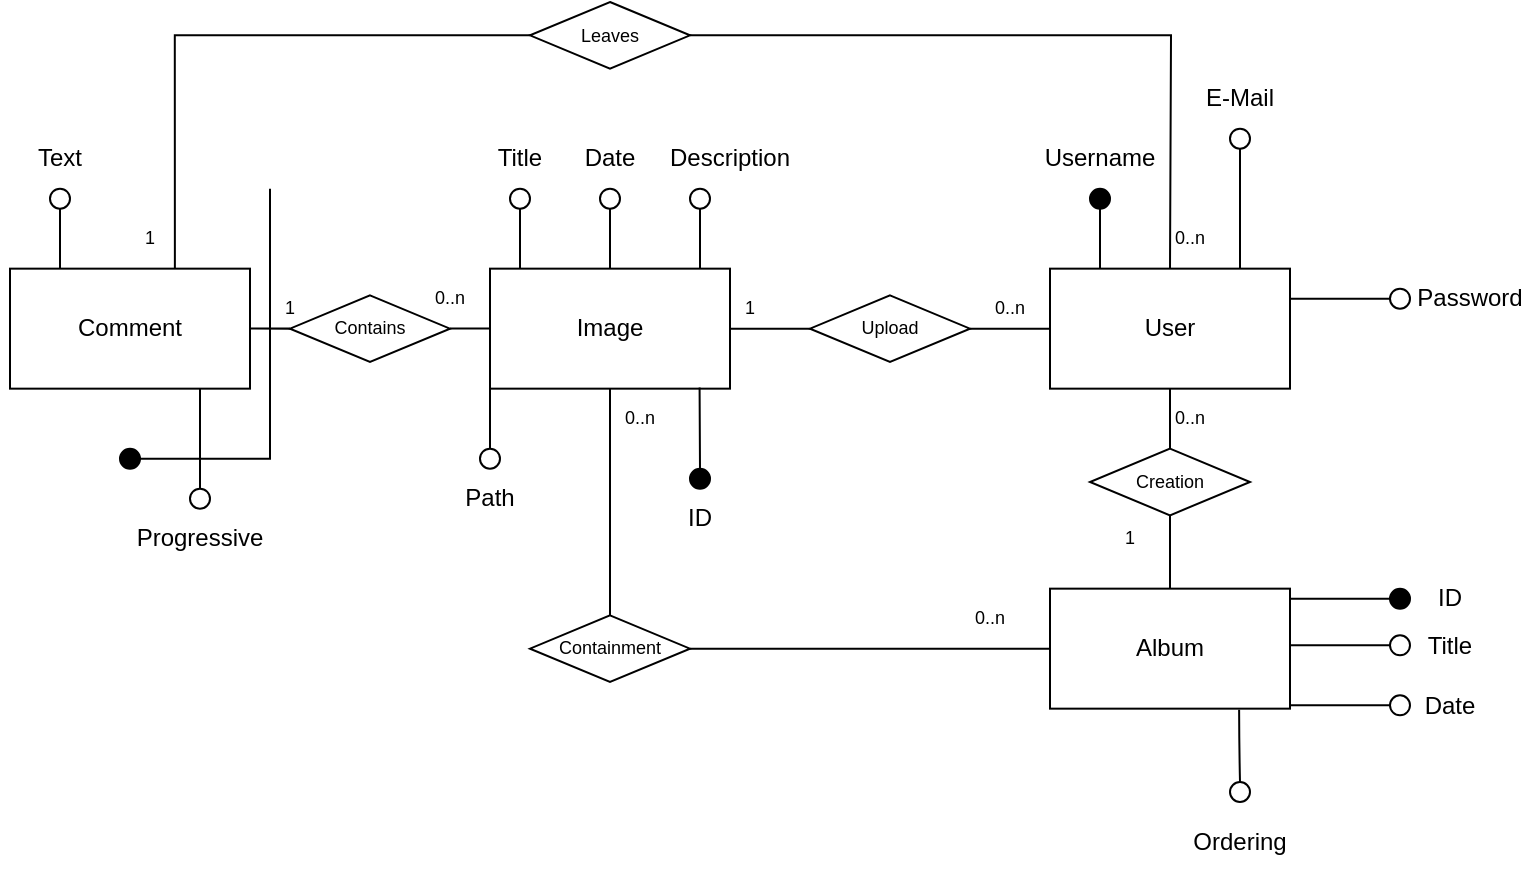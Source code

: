 <mxfile version="16.1.2" type="device"><diagram id="hG178XLcVxC_a6eykRZb" name="Pagina-1"><mxGraphModel dx="1068" dy="156" grid="1" gridSize="10" guides="1" tooltips="1" connect="1" arrows="1" fold="1" page="1" pageScale="1" pageWidth="827" pageHeight="1169" math="0" shadow="0"><root><mxCell id="0"/><mxCell id="1" parent="0"/><mxCell id="zIV7GY2AXP44-eK1_qLN-18" style="edgeStyle=orthogonalEdgeStyle;rounded=0;orthogonalLoop=1;jettySize=auto;html=1;entryX=0;entryY=0.5;entryDx=0;entryDy=0;endArrow=none;endFill=0;" parent="1" source="zIV7GY2AXP44-eK1_qLN-1" target="zIV7GY2AXP44-eK1_qLN-17" edge="1"><mxGeometry relative="1" as="geometry"/></mxCell><mxCell id="zIV7GY2AXP44-eK1_qLN-50" style="edgeStyle=orthogonalEdgeStyle;rounded=0;orthogonalLoop=1;jettySize=auto;html=1;entryX=1.035;entryY=0.497;entryDx=0;entryDy=0;entryPerimeter=0;fontSize=12;endArrow=none;endFill=0;" parent="1" source="zIV7GY2AXP44-eK1_qLN-1" target="zIV7GY2AXP44-eK1_qLN-48" edge="1"><mxGeometry relative="1" as="geometry"/></mxCell><mxCell id="zIV7GY2AXP44-eK1_qLN-1" value="Image" style="whiteSpace=wrap;html=1;" parent="1" vertex="1"><mxGeometry x="185" y="313.33" width="120" height="60" as="geometry"/></mxCell><mxCell id="zIV7GY2AXP44-eK1_qLN-2" value="User" style="whiteSpace=wrap;html=1;" parent="1" vertex="1"><mxGeometry x="465" y="313.33" width="120" height="60" as="geometry"/></mxCell><mxCell id="zIV7GY2AXP44-eK1_qLN-3" value="" style="ellipse;whiteSpace=wrap;html=1;aspect=fixed;fillColor=none;" parent="1" vertex="1"><mxGeometry x="195" y="273.33" width="10" height="10" as="geometry"/></mxCell><mxCell id="zIV7GY2AXP44-eK1_qLN-4" value="" style="endArrow=none;html=1;entryX=0.5;entryY=1;entryDx=0;entryDy=0;rounded=0;" parent="1" target="zIV7GY2AXP44-eK1_qLN-3" edge="1"><mxGeometry width="50" height="50" relative="1" as="geometry"><mxPoint x="200" y="313.33" as="sourcePoint"/><mxPoint x="390.62" y="263.33" as="targetPoint"/></mxGeometry></mxCell><mxCell id="zIV7GY2AXP44-eK1_qLN-5" value="Title" style="text;html=1;strokeColor=none;fillColor=none;align=center;verticalAlign=middle;whiteSpace=wrap;rounded=0;" parent="1" vertex="1"><mxGeometry x="170" y="243.33" width="60" height="30" as="geometry"/></mxCell><mxCell id="zIV7GY2AXP44-eK1_qLN-6" value="" style="ellipse;whiteSpace=wrap;html=1;aspect=fixed;fillColor=none;" parent="1" vertex="1"><mxGeometry x="240" y="273.33" width="10" height="10" as="geometry"/></mxCell><mxCell id="zIV7GY2AXP44-eK1_qLN-7" value="" style="endArrow=none;html=1;entryX=0.5;entryY=1;entryDx=0;entryDy=0;rounded=0;" parent="1" target="zIV7GY2AXP44-eK1_qLN-6" edge="1"><mxGeometry width="50" height="50" relative="1" as="geometry"><mxPoint x="245" y="313.33" as="sourcePoint"/><mxPoint x="435.62" y="263.33" as="targetPoint"/></mxGeometry></mxCell><mxCell id="zIV7GY2AXP44-eK1_qLN-8" value="Date" style="text;html=1;strokeColor=none;fillColor=none;align=center;verticalAlign=middle;whiteSpace=wrap;rounded=0;" parent="1" vertex="1"><mxGeometry x="215" y="243.33" width="60" height="30" as="geometry"/></mxCell><mxCell id="zIV7GY2AXP44-eK1_qLN-9" value="" style="ellipse;whiteSpace=wrap;html=1;aspect=fixed;fillColor=none;" parent="1" vertex="1"><mxGeometry x="285" y="273.33" width="10" height="10" as="geometry"/></mxCell><mxCell id="zIV7GY2AXP44-eK1_qLN-10" value="" style="endArrow=none;html=1;entryX=0.5;entryY=1;entryDx=0;entryDy=0;rounded=0;" parent="1" target="zIV7GY2AXP44-eK1_qLN-9" edge="1"><mxGeometry width="50" height="50" relative="1" as="geometry"><mxPoint x="290" y="313.33" as="sourcePoint"/><mxPoint x="480.62" y="263.33" as="targetPoint"/></mxGeometry></mxCell><mxCell id="zIV7GY2AXP44-eK1_qLN-11" value="Description" style="text;html=1;strokeColor=none;fillColor=none;align=center;verticalAlign=middle;whiteSpace=wrap;rounded=0;" parent="1" vertex="1"><mxGeometry x="275" y="243.33" width="60" height="30" as="geometry"/></mxCell><mxCell id="zIV7GY2AXP44-eK1_qLN-14" value="Path" style="text;html=1;strokeColor=none;fillColor=none;align=center;verticalAlign=middle;whiteSpace=wrap;rounded=0;" parent="1" vertex="1"><mxGeometry x="155" y="413.33" width="60" height="30" as="geometry"/></mxCell><mxCell id="zIV7GY2AXP44-eK1_qLN-19" style="edgeStyle=orthogonalEdgeStyle;rounded=0;orthogonalLoop=1;jettySize=auto;html=1;entryX=0;entryY=0.5;entryDx=0;entryDy=0;endArrow=none;endFill=0;" parent="1" source="zIV7GY2AXP44-eK1_qLN-17" target="zIV7GY2AXP44-eK1_qLN-2" edge="1"><mxGeometry relative="1" as="geometry"/></mxCell><mxCell id="zIV7GY2AXP44-eK1_qLN-17" value="Upload" style="rhombus;whiteSpace=wrap;html=1;fontSize=9;fillColor=none;" parent="1" vertex="1"><mxGeometry x="345" y="326.67" width="80" height="33.33" as="geometry"/></mxCell><mxCell id="zIV7GY2AXP44-eK1_qLN-20" value="0..n" style="text;html=1;strokeColor=none;fillColor=none;align=center;verticalAlign=middle;whiteSpace=wrap;rounded=0;fontSize=9;" parent="1" vertex="1"><mxGeometry x="415" y="318.33" width="60" height="30" as="geometry"/></mxCell><mxCell id="zIV7GY2AXP44-eK1_qLN-21" value="1" style="text;html=1;strokeColor=none;fillColor=none;align=center;verticalAlign=middle;whiteSpace=wrap;rounded=0;fontSize=9;" parent="1" vertex="1"><mxGeometry x="285" y="318.33" width="60" height="30" as="geometry"/></mxCell><mxCell id="zIV7GY2AXP44-eK1_qLN-22" value="Album" style="rounded=0;whiteSpace=wrap;html=1;fontSize=12;" parent="1" vertex="1"><mxGeometry x="465" y="473.33" width="120" height="60" as="geometry"/></mxCell><mxCell id="zIV7GY2AXP44-eK1_qLN-25" style="edgeStyle=orthogonalEdgeStyle;rounded=0;orthogonalLoop=1;jettySize=auto;html=1;entryX=0.5;entryY=0;entryDx=0;entryDy=0;fontSize=9;endArrow=none;endFill=0;" parent="1" source="zIV7GY2AXP44-eK1_qLN-24" target="zIV7GY2AXP44-eK1_qLN-22" edge="1"><mxGeometry relative="1" as="geometry"/></mxCell><mxCell id="zIV7GY2AXP44-eK1_qLN-26" style="edgeStyle=orthogonalEdgeStyle;rounded=0;orthogonalLoop=1;jettySize=auto;html=1;entryX=0.5;entryY=1;entryDx=0;entryDy=0;fontSize=9;endArrow=none;endFill=0;" parent="1" source="zIV7GY2AXP44-eK1_qLN-24" target="zIV7GY2AXP44-eK1_qLN-2" edge="1"><mxGeometry relative="1" as="geometry"/></mxCell><mxCell id="zIV7GY2AXP44-eK1_qLN-24" value="Creation" style="rhombus;whiteSpace=wrap;html=1;fontSize=9;fillColor=none;" parent="1" vertex="1"><mxGeometry x="485" y="403.33" width="80" height="33.33" as="geometry"/></mxCell><mxCell id="zIV7GY2AXP44-eK1_qLN-27" value="0..n" style="text;html=1;strokeColor=none;fillColor=none;align=center;verticalAlign=middle;whiteSpace=wrap;rounded=0;fontSize=9;" parent="1" vertex="1"><mxGeometry x="505" y="373.33" width="60" height="30" as="geometry"/></mxCell><mxCell id="zIV7GY2AXP44-eK1_qLN-28" value="1" style="text;html=1;strokeColor=none;fillColor=none;align=center;verticalAlign=middle;whiteSpace=wrap;rounded=0;fontSize=9;" parent="1" vertex="1"><mxGeometry x="475" y="433.33" width="60" height="30" as="geometry"/></mxCell><mxCell id="zIV7GY2AXP44-eK1_qLN-49" style="edgeStyle=orthogonalEdgeStyle;rounded=0;orthogonalLoop=1;jettySize=auto;html=1;entryX=0;entryY=0.5;entryDx=0;entryDy=0;fontSize=12;endArrow=none;endFill=0;" parent="1" source="zIV7GY2AXP44-eK1_qLN-29" target="zIV7GY2AXP44-eK1_qLN-48" edge="1"><mxGeometry relative="1" as="geometry"/></mxCell><mxCell id="zIV7GY2AXP44-eK1_qLN-29" value="&lt;font style=&quot;font-size: 12px&quot;&gt;Comment&lt;/font&gt;" style="whiteSpace=wrap;html=1;fontSize=9;" parent="1" vertex="1"><mxGeometry x="-55" y="313.33" width="120" height="60" as="geometry"/></mxCell><mxCell id="zIV7GY2AXP44-eK1_qLN-31" style="edgeStyle=orthogonalEdgeStyle;rounded=0;orthogonalLoop=1;jettySize=auto;html=1;entryX=0;entryY=0.5;entryDx=0;entryDy=0;fontSize=12;endArrow=none;endFill=0;" parent="1" source="zIV7GY2AXP44-eK1_qLN-30" target="zIV7GY2AXP44-eK1_qLN-22" edge="1"><mxGeometry relative="1" as="geometry"/></mxCell><mxCell id="zIV7GY2AXP44-eK1_qLN-32" style="edgeStyle=orthogonalEdgeStyle;rounded=0;orthogonalLoop=1;jettySize=auto;html=1;entryX=0.5;entryY=1;entryDx=0;entryDy=0;fontSize=12;endArrow=none;endFill=0;" parent="1" source="zIV7GY2AXP44-eK1_qLN-30" target="zIV7GY2AXP44-eK1_qLN-1" edge="1"><mxGeometry relative="1" as="geometry"/></mxCell><mxCell id="zIV7GY2AXP44-eK1_qLN-30" value="Containment" style="rhombus;whiteSpace=wrap;html=1;fontSize=9;fillColor=none;" parent="1" vertex="1"><mxGeometry x="205" y="486.66" width="80" height="33.33" as="geometry"/></mxCell><mxCell id="zIV7GY2AXP44-eK1_qLN-33" value="0..n" style="text;html=1;strokeColor=none;fillColor=none;align=center;verticalAlign=middle;whiteSpace=wrap;rounded=0;fontSize=9;" parent="1" vertex="1"><mxGeometry x="405" y="473.33" width="60" height="30" as="geometry"/></mxCell><mxCell id="zIV7GY2AXP44-eK1_qLN-34" value="0..n" style="text;html=1;strokeColor=none;fillColor=none;align=center;verticalAlign=middle;whiteSpace=wrap;rounded=0;fontSize=9;" parent="1" vertex="1"><mxGeometry x="230" y="373.33" width="60" height="30" as="geometry"/></mxCell><mxCell id="zIV7GY2AXP44-eK1_qLN-35" value="" style="ellipse;whiteSpace=wrap;html=1;aspect=fixed;fillColor=none;" parent="1" vertex="1"><mxGeometry x="635" y="496.66" width="10" height="10" as="geometry"/></mxCell><mxCell id="zIV7GY2AXP44-eK1_qLN-36" value="" style="endArrow=none;html=1;rounded=0;exitX=1;exitY=0.25;exitDx=0;exitDy=0;entryX=0;entryY=0.5;entryDx=0;entryDy=0;" parent="1" target="zIV7GY2AXP44-eK1_qLN-35" edge="1"><mxGeometry width="50" height="50" relative="1" as="geometry"><mxPoint x="585" y="501.66" as="sourcePoint"/><mxPoint x="635" y="491.66" as="targetPoint"/></mxGeometry></mxCell><mxCell id="zIV7GY2AXP44-eK1_qLN-37" value="Title" style="text;html=1;strokeColor=none;fillColor=none;align=center;verticalAlign=middle;whiteSpace=wrap;rounded=0;" parent="1" vertex="1"><mxGeometry x="635" y="486.66" width="60" height="30" as="geometry"/></mxCell><mxCell id="zIV7GY2AXP44-eK1_qLN-41" value="" style="ellipse;whiteSpace=wrap;html=1;aspect=fixed;fillColor=none;" parent="1" vertex="1"><mxGeometry x="635" y="526.66" width="10" height="10" as="geometry"/></mxCell><mxCell id="zIV7GY2AXP44-eK1_qLN-42" value="" style="endArrow=none;html=1;rounded=0;exitX=1;exitY=0.25;exitDx=0;exitDy=0;entryX=0;entryY=0.5;entryDx=0;entryDy=0;" parent="1" target="zIV7GY2AXP44-eK1_qLN-41" edge="1"><mxGeometry width="50" height="50" relative="1" as="geometry"><mxPoint x="585" y="531.66" as="sourcePoint"/><mxPoint x="635" y="521.66" as="targetPoint"/></mxGeometry></mxCell><mxCell id="zIV7GY2AXP44-eK1_qLN-43" value="Date" style="text;html=1;strokeColor=none;fillColor=none;align=center;verticalAlign=middle;whiteSpace=wrap;rounded=0;" parent="1" vertex="1"><mxGeometry x="635" y="516.66" width="60" height="30" as="geometry"/></mxCell><mxCell id="zIV7GY2AXP44-eK1_qLN-46" value="" style="endArrow=none;html=1;rounded=0;fontSize=12;exitX=0;exitY=1;exitDx=0;exitDy=0;entryX=0.5;entryY=0;entryDx=0;entryDy=0;" parent="1" source="zIV7GY2AXP44-eK1_qLN-1" target="zIV7GY2AXP44-eK1_qLN-89" edge="1"><mxGeometry width="50" height="50" relative="1" as="geometry"><mxPoint x="215" y="373.0" as="sourcePoint"/><mxPoint x="185" y="403.33" as="targetPoint"/></mxGeometry></mxCell><mxCell id="zIV7GY2AXP44-eK1_qLN-48" value="Contains" style="rhombus;whiteSpace=wrap;html=1;fontSize=9;fillColor=none;" parent="1" vertex="1"><mxGeometry x="85" y="326.67" width="80" height="33.33" as="geometry"/></mxCell><mxCell id="zIV7GY2AXP44-eK1_qLN-51" value="" style="ellipse;whiteSpace=wrap;html=1;aspect=fixed;fillColor=none;fontSize=12;" parent="1" vertex="1"><mxGeometry x="-35" y="273.33" width="10" height="10" as="geometry"/></mxCell><mxCell id="zIV7GY2AXP44-eK1_qLN-52" value="" style="endArrow=none;html=1;entryX=0.5;entryY=1;entryDx=0;entryDy=0;rounded=0;fontSize=12;" parent="1" target="zIV7GY2AXP44-eK1_qLN-51" edge="1"><mxGeometry width="50" height="50" relative="1" as="geometry"><mxPoint x="-30" y="313.33" as="sourcePoint"/><mxPoint x="160.62" y="263.33" as="targetPoint"/></mxGeometry></mxCell><mxCell id="zIV7GY2AXP44-eK1_qLN-53" value="Text" style="text;html=1;strokeColor=none;fillColor=none;align=center;verticalAlign=middle;whiteSpace=wrap;rounded=0;fontSize=12;" parent="1" vertex="1"><mxGeometry x="-60" y="243.33" width="60" height="30" as="geometry"/></mxCell><mxCell id="zIV7GY2AXP44-eK1_qLN-54" value="0..n" style="text;html=1;strokeColor=none;fillColor=none;align=center;verticalAlign=middle;whiteSpace=wrap;rounded=0;fontSize=9;" parent="1" vertex="1"><mxGeometry x="135" y="313.33" width="60" height="30" as="geometry"/></mxCell><mxCell id="zIV7GY2AXP44-eK1_qLN-55" value="1" style="text;html=1;strokeColor=none;fillColor=none;align=center;verticalAlign=middle;whiteSpace=wrap;rounded=0;fontSize=9;" parent="1" vertex="1"><mxGeometry x="55" y="318.33" width="60" height="30" as="geometry"/></mxCell><mxCell id="zIV7GY2AXP44-eK1_qLN-58" value="Username" style="text;html=1;strokeColor=none;fillColor=none;align=center;verticalAlign=middle;whiteSpace=wrap;rounded=0;" parent="1" vertex="1"><mxGeometry x="460" y="243.33" width="60" height="30" as="geometry"/></mxCell><mxCell id="zIV7GY2AXP44-eK1_qLN-61" value="" style="ellipse;whiteSpace=wrap;html=1;aspect=fixed;fillColor=#000000;fontSize=12;" parent="1" vertex="1"><mxGeometry x="485" y="273.33" width="10" height="10" as="geometry"/></mxCell><mxCell id="zIV7GY2AXP44-eK1_qLN-62" value="" style="endArrow=none;html=1;entryX=0.5;entryY=1;entryDx=0;entryDy=0;rounded=0;fontSize=12;" parent="1" target="zIV7GY2AXP44-eK1_qLN-61" edge="1"><mxGeometry width="50" height="50" relative="1" as="geometry"><mxPoint x="490" y="313.33" as="sourcePoint"/><mxPoint x="680.62" y="263.33" as="targetPoint"/></mxGeometry></mxCell><mxCell id="zIV7GY2AXP44-eK1_qLN-63" value="" style="ellipse;whiteSpace=wrap;html=1;aspect=fixed;fillColor=none;fontSize=12;" parent="1" vertex="1"><mxGeometry x="555" y="243.33" width="10" height="10" as="geometry"/></mxCell><mxCell id="zIV7GY2AXP44-eK1_qLN-64" value="" style="endArrow=none;html=1;entryX=0.5;entryY=1;entryDx=0;entryDy=0;rounded=0;fontSize=12;" parent="1" target="zIV7GY2AXP44-eK1_qLN-63" edge="1"><mxGeometry width="50" height="50" relative="1" as="geometry"><mxPoint x="560" y="313.33" as="sourcePoint"/><mxPoint x="750.62" y="263.33" as="targetPoint"/></mxGeometry></mxCell><mxCell id="zIV7GY2AXP44-eK1_qLN-65" value="E-Mail" style="text;html=1;strokeColor=none;fillColor=none;align=center;verticalAlign=middle;whiteSpace=wrap;rounded=0;" parent="1" vertex="1"><mxGeometry x="530" y="213.33" width="60" height="30" as="geometry"/></mxCell><mxCell id="zIV7GY2AXP44-eK1_qLN-68" value="Password" style="text;html=1;strokeColor=none;fillColor=none;align=center;verticalAlign=middle;whiteSpace=wrap;rounded=0;" parent="1" vertex="1"><mxGeometry x="645" y="313.33" width="60" height="30" as="geometry"/></mxCell><mxCell id="zIV7GY2AXP44-eK1_qLN-69" value="" style="ellipse;whiteSpace=wrap;html=1;aspect=fixed;fillColor=#000000;fontSize=12;" parent="1" vertex="1"><mxGeometry y="403.33" width="10" height="10" as="geometry"/></mxCell><mxCell id="zIV7GY2AXP44-eK1_qLN-70" value="" style="endArrow=none;html=1;entryX=1;entryY=0.5;entryDx=0;entryDy=0;rounded=0;fontSize=12;" parent="1" target="zIV7GY2AXP44-eK1_qLN-69" edge="1"><mxGeometry width="50" height="50" relative="1" as="geometry"><mxPoint x="75" y="273.33" as="sourcePoint"/><mxPoint x="260.62" y="198.33" as="targetPoint"/><Array as="points"><mxPoint x="75" y="408.33"/></Array></mxGeometry></mxCell><mxCell id="zIV7GY2AXP44-eK1_qLN-71" value="" style="ellipse;whiteSpace=wrap;html=1;aspect=fixed;fillColor=none;fontSize=12;" parent="1" vertex="1"><mxGeometry x="35" y="423.33" width="10" height="10" as="geometry"/></mxCell><mxCell id="zIV7GY2AXP44-eK1_qLN-72" value="" style="endArrow=none;html=1;rounded=0;fontSize=12;exitX=0;exitY=1;exitDx=0;exitDy=0;entryX=0.5;entryY=0;entryDx=0;entryDy=0;" parent="1" target="zIV7GY2AXP44-eK1_qLN-71" edge="1"><mxGeometry width="50" height="50" relative="1" as="geometry"><mxPoint x="40" y="373.33" as="sourcePoint"/><mxPoint x="20" y="393.33" as="targetPoint"/></mxGeometry></mxCell><mxCell id="zIV7GY2AXP44-eK1_qLN-73" value="Progressive" style="text;html=1;strokeColor=none;fillColor=none;align=center;verticalAlign=middle;whiteSpace=wrap;rounded=0;" parent="1" vertex="1"><mxGeometry x="10" y="433.33" width="60" height="30" as="geometry"/></mxCell><mxCell id="zIV7GY2AXP44-eK1_qLN-75" style="edgeStyle=orthogonalEdgeStyle;rounded=0;orthogonalLoop=1;jettySize=auto;html=1;entryX=0.687;entryY=-0.003;entryDx=0;entryDy=0;entryPerimeter=0;fontSize=12;endArrow=none;endFill=0;" parent="1" source="zIV7GY2AXP44-eK1_qLN-74" target="zIV7GY2AXP44-eK1_qLN-29" edge="1"><mxGeometry relative="1" as="geometry"/></mxCell><mxCell id="zIV7GY2AXP44-eK1_qLN-76" style="edgeStyle=orthogonalEdgeStyle;rounded=0;orthogonalLoop=1;jettySize=auto;html=1;fontSize=12;endArrow=none;endFill=0;" parent="1" source="zIV7GY2AXP44-eK1_qLN-74" edge="1"><mxGeometry relative="1" as="geometry"><mxPoint x="525" y="313.33" as="targetPoint"/></mxGeometry></mxCell><mxCell id="zIV7GY2AXP44-eK1_qLN-74" value="Leaves" style="rhombus;whiteSpace=wrap;html=1;fontSize=9;fillColor=none;" parent="1" vertex="1"><mxGeometry x="205" y="180" width="80" height="33.33" as="geometry"/></mxCell><mxCell id="zIV7GY2AXP44-eK1_qLN-77" value="" style="ellipse;whiteSpace=wrap;html=1;aspect=fixed;fillColor=none;" parent="1" vertex="1"><mxGeometry x="635" y="323.33" width="10" height="10" as="geometry"/></mxCell><mxCell id="zIV7GY2AXP44-eK1_qLN-78" value="" style="endArrow=none;html=1;rounded=0;exitX=1;exitY=0.25;exitDx=0;exitDy=0;entryX=0;entryY=0.5;entryDx=0;entryDy=0;" parent="1" target="zIV7GY2AXP44-eK1_qLN-77" edge="1"><mxGeometry width="50" height="50" relative="1" as="geometry"><mxPoint x="585" y="328.33" as="sourcePoint"/><mxPoint x="635" y="318.33" as="targetPoint"/></mxGeometry></mxCell><mxCell id="zIV7GY2AXP44-eK1_qLN-79" value="1" style="text;html=1;strokeColor=none;fillColor=none;align=center;verticalAlign=middle;whiteSpace=wrap;rounded=0;fontSize=9;" parent="1" vertex="1"><mxGeometry x="-15" y="283.33" width="60" height="30" as="geometry"/></mxCell><mxCell id="zIV7GY2AXP44-eK1_qLN-80" value="0..n" style="text;html=1;strokeColor=none;fillColor=none;align=center;verticalAlign=middle;whiteSpace=wrap;rounded=0;fontSize=9;" parent="1" vertex="1"><mxGeometry x="505" y="283.33" width="60" height="30" as="geometry"/></mxCell><mxCell id="zIV7GY2AXP44-eK1_qLN-85" value="" style="endArrow=none;html=1;rounded=0;exitX=1;exitY=0.25;exitDx=0;exitDy=0;entryX=0;entryY=0.5;entryDx=0;entryDy=0;" parent="1" target="zIV7GY2AXP44-eK1_qLN-87" edge="1"><mxGeometry width="50" height="50" relative="1" as="geometry"><mxPoint x="585" y="478.33" as="sourcePoint"/><mxPoint x="635" y="478.33" as="targetPoint"/></mxGeometry></mxCell><mxCell id="zIV7GY2AXP44-eK1_qLN-86" value="ID" style="text;html=1;strokeColor=none;fillColor=none;align=center;verticalAlign=middle;whiteSpace=wrap;rounded=0;" parent="1" vertex="1"><mxGeometry x="650" y="463.33" width="30" height="30" as="geometry"/></mxCell><mxCell id="zIV7GY2AXP44-eK1_qLN-87" value="" style="ellipse;whiteSpace=wrap;html=1;aspect=fixed;fillColor=#000000;fontSize=12;" parent="1" vertex="1"><mxGeometry x="635" y="473.33" width="10" height="10" as="geometry"/></mxCell><mxCell id="zIV7GY2AXP44-eK1_qLN-89" value="" style="ellipse;whiteSpace=wrap;html=1;aspect=fixed;fillColor=none;fontSize=12;" parent="1" vertex="1"><mxGeometry x="180" y="403.33" width="10" height="10" as="geometry"/></mxCell><mxCell id="YG6dceDe8zZHpOcQmEqy-1" value="" style="ellipse;whiteSpace=wrap;html=1;aspect=fixed;fillColor=#000000;" parent="1" vertex="1"><mxGeometry x="285" y="413.33" width="10" height="10" as="geometry"/></mxCell><mxCell id="YG6dceDe8zZHpOcQmEqy-2" value="" style="endArrow=none;html=1;entryX=0.5;entryY=0;entryDx=0;entryDy=0;rounded=0;edgeStyle=orthogonalEdgeStyle;exitX=0.997;exitY=-0.019;exitDx=0;exitDy=0;exitPerimeter=0;" parent="1" source="zIV7GY2AXP44-eK1_qLN-34" target="YG6dceDe8zZHpOcQmEqy-1" edge="1"><mxGeometry width="50" height="50" relative="1" as="geometry"><mxPoint x="290" y="374" as="sourcePoint"/><mxPoint x="530.62" y="398" as="targetPoint"/><Array as="points"><mxPoint x="290" y="374"/><mxPoint x="290" y="374"/></Array></mxGeometry></mxCell><mxCell id="YG6dceDe8zZHpOcQmEqy-4" value="ID" style="text;html=1;strokeColor=none;fillColor=none;align=center;verticalAlign=middle;whiteSpace=wrap;rounded=0;" parent="1" vertex="1"><mxGeometry x="260" y="423.33" width="60" height="30" as="geometry"/></mxCell><mxCell id="FVtVp-p5yYowV7aj2iBA-1" value="" style="ellipse;whiteSpace=wrap;html=1;aspect=fixed;fillColor=none;" vertex="1" parent="1"><mxGeometry x="555" y="570" width="10" height="10" as="geometry"/></mxCell><mxCell id="FVtVp-p5yYowV7aj2iBA-2" value="" style="endArrow=none;html=1;entryX=0.5;entryY=0;entryDx=0;entryDy=0;rounded=0;exitX=0.788;exitY=1.009;exitDx=0;exitDy=0;exitPerimeter=0;edgeStyle=orthogonalEdgeStyle;curved=1;" edge="1" target="FVtVp-p5yYowV7aj2iBA-1" parent="1" source="zIV7GY2AXP44-eK1_qLN-22"><mxGeometry width="50" height="50" relative="1" as="geometry"><mxPoint x="560" y="600.0" as="sourcePoint"/><mxPoint x="750.62" y="550" as="targetPoint"/><Array as="points"><mxPoint x="560" y="552"/><mxPoint x="560" y="552"/></Array></mxGeometry></mxCell><mxCell id="FVtVp-p5yYowV7aj2iBA-4" value="Ordering" style="text;html=1;strokeColor=none;fillColor=none;align=center;verticalAlign=middle;whiteSpace=wrap;rounded=0;" vertex="1" parent="1"><mxGeometry x="530" y="585.0" width="60" height="30" as="geometry"/></mxCell></root></mxGraphModel></diagram></mxfile>
